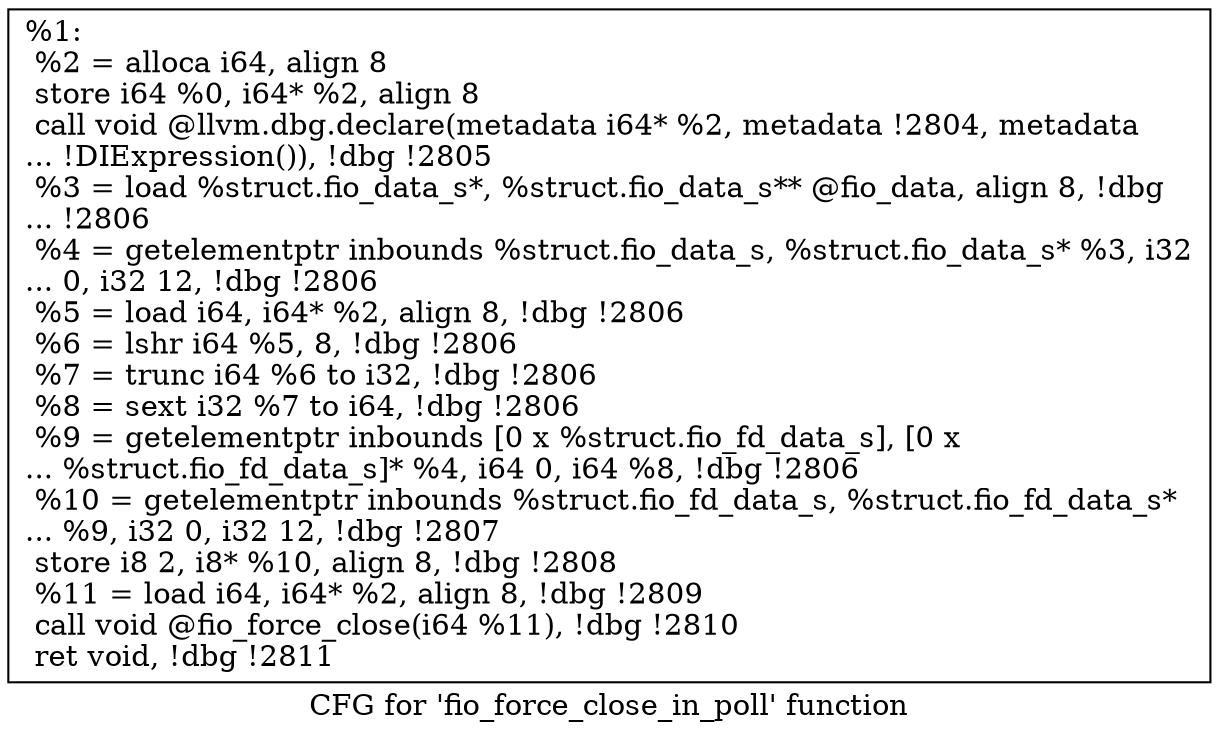 digraph "CFG for 'fio_force_close_in_poll' function" {
	label="CFG for 'fio_force_close_in_poll' function";

	Node0x5568512eeb90 [shape=record,label="{%1:\l  %2 = alloca i64, align 8\l  store i64 %0, i64* %2, align 8\l  call void @llvm.dbg.declare(metadata i64* %2, metadata !2804, metadata\l... !DIExpression()), !dbg !2805\l  %3 = load %struct.fio_data_s*, %struct.fio_data_s** @fio_data, align 8, !dbg\l... !2806\l  %4 = getelementptr inbounds %struct.fio_data_s, %struct.fio_data_s* %3, i32\l... 0, i32 12, !dbg !2806\l  %5 = load i64, i64* %2, align 8, !dbg !2806\l  %6 = lshr i64 %5, 8, !dbg !2806\l  %7 = trunc i64 %6 to i32, !dbg !2806\l  %8 = sext i32 %7 to i64, !dbg !2806\l  %9 = getelementptr inbounds [0 x %struct.fio_fd_data_s], [0 x\l... %struct.fio_fd_data_s]* %4, i64 0, i64 %8, !dbg !2806\l  %10 = getelementptr inbounds %struct.fio_fd_data_s, %struct.fio_fd_data_s*\l... %9, i32 0, i32 12, !dbg !2807\l  store i8 2, i8* %10, align 8, !dbg !2808\l  %11 = load i64, i64* %2, align 8, !dbg !2809\l  call void @fio_force_close(i64 %11), !dbg !2810\l  ret void, !dbg !2811\l}"];
}
